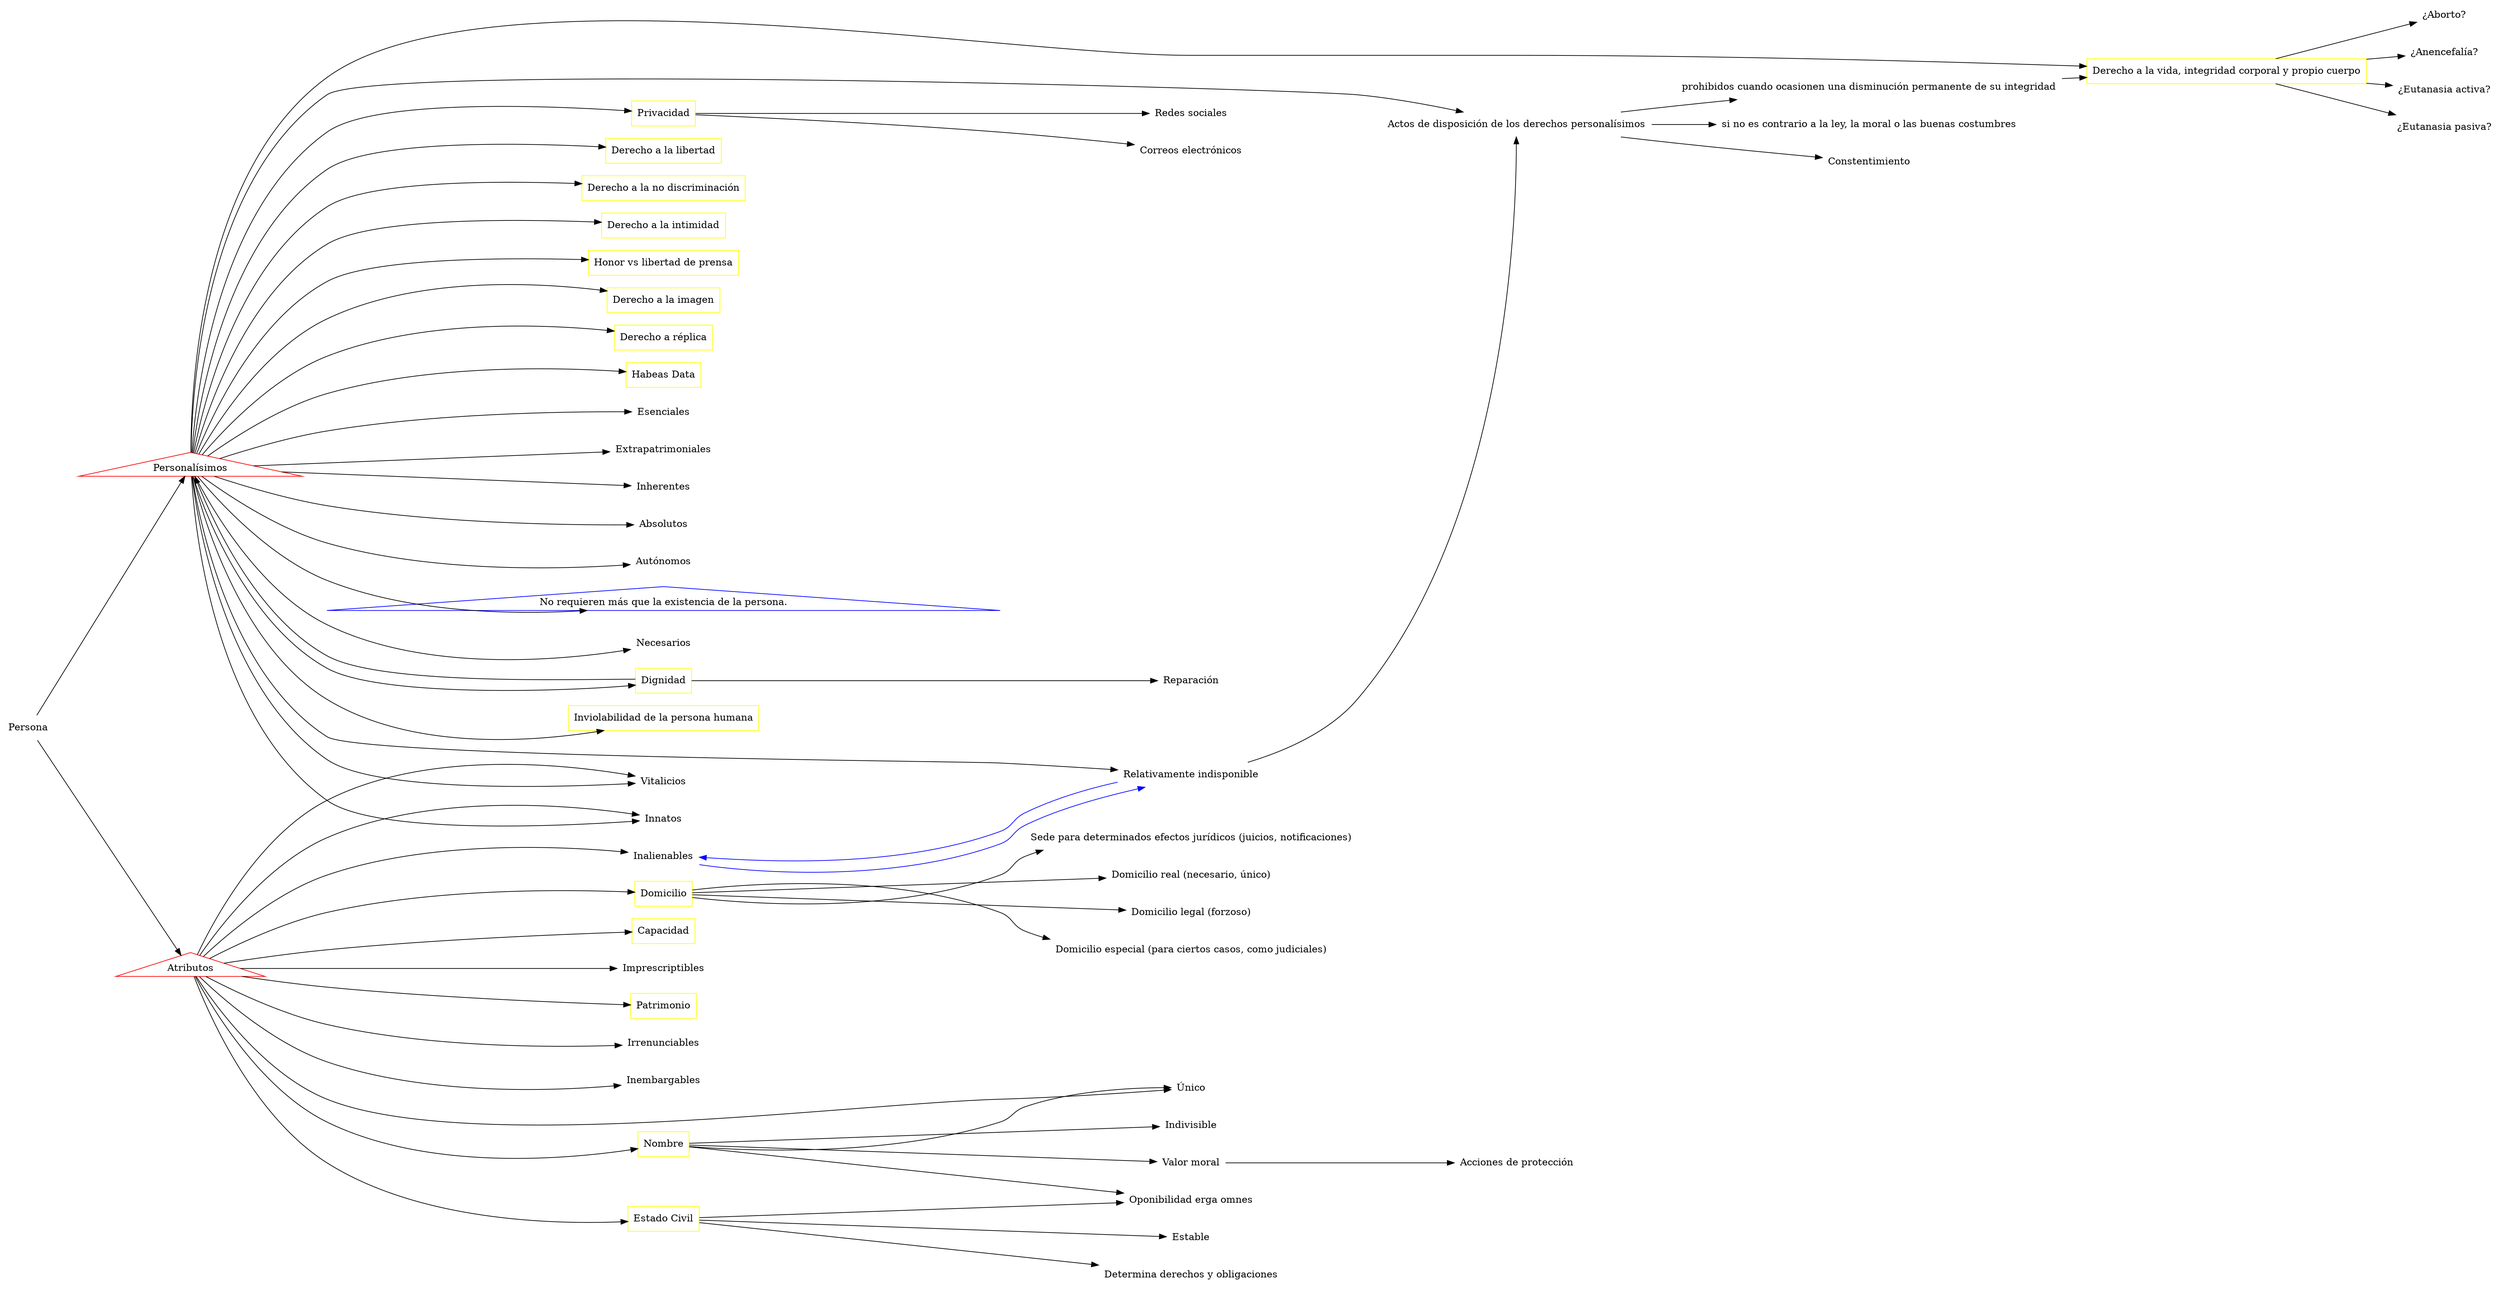 digraph {
  rankdir=LR;
  "Atributos"[shape=triangle][color=red]
  "Innatos"[shape=box][color=white]
  "Nombre"[shape=box][color=yellow]
  "Domicilio"[shape=box][color=yellow]
  "Capacidad"[shape=box][color=yellow]
  "Estado Civil"[shape=box][color=yellow]
  "Personalísimos"[shape=triangle][color=red]
  "Necesarios"[shape=box][color=white]
  "Vitalicios"[shape=box][color=white]
  "Inalienables"[shape=box][color=white]
  "Imprescriptibles"[shape=box][color=white]
  "Patrimonio"[shape=box][color=yellow]
  "Privacidad"[shape=box][color=yellow]
  "Dignidad"[shape=box][color=yellow]
  "Único"[shape=box][color=white]
  "Indivisible"[shape=box][color=white]
  "Oponibilidad erga omnes"[shape=box][color=white]
  "Valor moral"[shape=box][color=white]
  "Acciones de protección"[shape=box][color=white]
  "Sede para determinados efectos jurídicos (juicios, notificaciones)"[shape=box][color=white]
  "Domicilio real (necesario, único)"[shape=box][color=white]
  "Domicilio legal (forzoso)"[shape=box][color=white]
  "Domicilio especial (para ciertos casos, como judiciales)"[shape=box][color=white]
  "Estable"[shape=box][color=white]
  "Determina derechos y obligaciones"[shape=box][color=white]
  "Inviolabilidad de la persona humana"[shape=box][color=yellow]
  "Derecho a la vida, integridad corporal y propio cuerpo"[shape=box][color=yellow]
  "¿Aborto?"[shape=box][color=white]
  "¿Anencefalía?"[shape=box][color=white]
  "¿Eutanasia activa?"[shape=box][color=white]
  "¿Eutanasia pasiva?"[shape=box][color=white]
  "Derecho a la libertad"[shape=box][color=yellow]
  "Derecho a la no discriminación"[shape=box][color=yellow]
  "Derecho a la intimidad"[shape=box][color=yellow]
  "Honor vs libertad de prensa"[shape=box][color=yellow]
  "Correos electrónicos"[shape=box][color=white]
  "Redes sociales"[shape=box][color=white]
  "Derecho a la imagen"[shape=box][color=yellow]
  "Derecho a réplica"[shape=box][color=yellow]
  "Habeas Data"[shape=box][color=yellow]
  "Esenciales"[shape=box][color=white]
  "Extrapatrimoniales"[shape=box][color=white]
  "Irrenunciables"[shape=box][color=white]
  "Inembargables"[shape=box][color=white]
  "Inherentes"[shape=box][color=white]
  "Absolutos"[shape=box][color=white]
  "Autónomos"[shape=box][color=white]
  "Relativamente indisponible"[shape=box][color=white]
  "No requieren más que la existencia de la persona."[shape=triangle][color=blue]
  "Actos de disposición de los derechos personalísimos"[shape=box][color=white]
  "Reparación"[shape=box][color=white]
  "si no es contrario a la ley, la moral o las buenas costumbres"[shape=box][color=white]
  "Constentimiento"[shape=box][color=white]
  "prohibidos cuando ocasionen una disminución permanente de su integridad"[shape=box][color=white]
  "Persona"[shape=box][color=white]
  "Atributos"->"Innatos"[color=black]
  "Atributos"->"Nombre"[color=black]
  "Atributos"->"Domicilio"[color=black]
  "Atributos"->"Capacidad"[color=black]
  "Atributos"->"Estado Civil"[color=black]
  "Atributos"->"Patrimonio"[color=black]
  "Nombre"->"Único"[color=black]
  "Nombre"->"Indivisible"[color=black]
  "Nombre"->"Valor moral"[color=black]
  "Nombre"->"Oponibilidad erga omnes"[color=black]
  "Valor moral"->"Acciones de protección"[color=black]
  "Domicilio"->"Sede para determinados efectos jurídicos (juicios, notificaciones)"[color=black]
  "Domicilio"->"Domicilio real (necesario, único)"[color=black]
  "Domicilio"->"Domicilio legal (forzoso)"[color=black]
  "Domicilio"->"Domicilio especial (para ciertos casos, como judiciales)"[color=black]
  "Estado Civil"->"Oponibilidad erga omnes"[color=black]
  "Estado Civil"->"Estable"[color=black]
  "Estado Civil"->"Determina derechos y obligaciones"[color=black]
  "Personalísimos"->"Inviolabilidad de la persona humana"[color=black]
  "Personalísimos"->"Derecho a la vida, integridad corporal y propio cuerpo"[color=black]
  "Derecho a la vida, integridad corporal y propio cuerpo"->"¿Eutanasia activa?"[color=black]
  "Derecho a la vida, integridad corporal y propio cuerpo"->"¿Eutanasia pasiva?"[color=black]
  "Derecho a la vida, integridad corporal y propio cuerpo"->"¿Aborto?"[color=black]
  "Derecho a la vida, integridad corporal y propio cuerpo"->"¿Anencefalía?"[color=black]
  "Personalísimos"->"Derecho a la libertad"[color=black]
  "Personalísimos"->"Derecho a la no discriminación"[color=black]
  "Personalísimos"->"Derecho a la intimidad"[color=black]
  "Personalísimos"->"Honor vs libertad de prensa"[color=black]
  "Privacidad"->"Redes sociales"[color=black]
  "Privacidad"->"Correos electrónicos"[color=black]
  "Personalísimos"->"Derecho a la imagen"[color=black]
  "Personalísimos"->"Derecho a réplica"[color=black]
  "Personalísimos"->"Habeas Data"[color=black]
  "Personalísimos"->"Innatos"[color=black]
  "Personalísimos"->"Vitalicios"[color=black]
  "Personalísimos"->"Necesarios"[color=black]
  "Personalísimos"->"Extrapatrimoniales"[color=black]
  "Personalísimos"->"Esenciales"[color=black]
  "Atributos"->"Único"[color=black]
  "Atributos"->"Inalienables"[color=black]
  "Atributos"->"Imprescriptibles"[color=black]
  "Atributos"->"Irrenunciables"[color=black]
  "Atributos"->"Inembargables"[color=black]
  "Personalísimos"->"Inherentes"[color=black]
  "Personalísimos"->"Absolutos"[color=black]
  "Personalísimos"->"Autónomos"[color=black]
  "Atributos"->"Vitalicios"[color=black]
  "Personalísimos"->"Relativamente indisponible"[color=black]
  "Relativamente indisponible"->"Inalienables"[color=blue]
  "Inalienables"->"Relativamente indisponible"[color=blue]
  "Personalísimos"->"No requieren más que la existencia de la persona."[color=black]
  "Personalísimos"->"Actos de disposición de los derechos personalísimos"[color=black]
  "Personalísimos"->"Dignidad"[color=black]
  "Dignidad"->"Personalísimos"[color=black]
  "Dignidad"->"Reparación"[color=black]
  "Actos de disposición de los derechos personalísimos"->"si no es contrario a la ley, la moral o las buenas costumbres"[color=black]
  "Relativamente indisponible"->"Actos de disposición de los derechos personalísimos"[color=black]
  "Actos de disposición de los derechos personalísimos"->"prohibidos cuando ocasionen una disminución permanente de su integridad"[color=black]
  "prohibidos cuando ocasionen una disminución permanente de su integridad"->"Derecho a la vida, integridad corporal y propio cuerpo"[color=black]
  "Actos de disposición de los derechos personalísimos"->"Constentimiento"[color=black]
  "Personalísimos"->"Privacidad"[color=black]
  "Persona"->"Personalísimos"[color=black]
  "Persona"->"Atributos"[color=black]
}